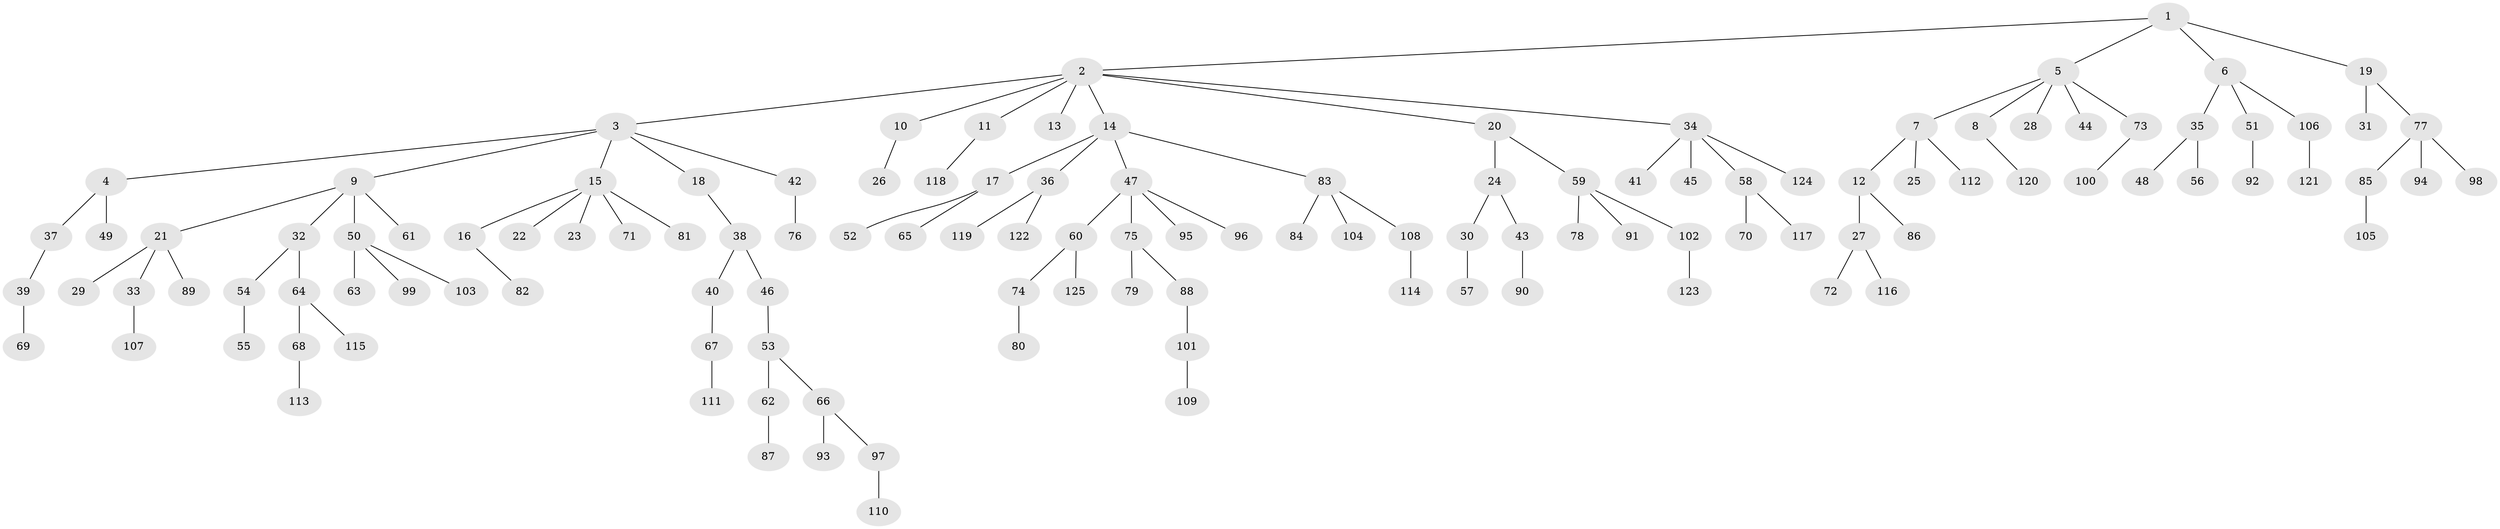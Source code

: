 // coarse degree distribution, {4: 0.06818181818181818, 7: 0.011363636363636364, 6: 0.022727272727272728, 5: 0.03409090909090909, 2: 0.20454545454545456, 3: 0.125, 1: 0.5340909090909091}
// Generated by graph-tools (version 1.1) at 2025/37/03/04/25 23:37:26]
// undirected, 125 vertices, 124 edges
graph export_dot {
  node [color=gray90,style=filled];
  1;
  2;
  3;
  4;
  5;
  6;
  7;
  8;
  9;
  10;
  11;
  12;
  13;
  14;
  15;
  16;
  17;
  18;
  19;
  20;
  21;
  22;
  23;
  24;
  25;
  26;
  27;
  28;
  29;
  30;
  31;
  32;
  33;
  34;
  35;
  36;
  37;
  38;
  39;
  40;
  41;
  42;
  43;
  44;
  45;
  46;
  47;
  48;
  49;
  50;
  51;
  52;
  53;
  54;
  55;
  56;
  57;
  58;
  59;
  60;
  61;
  62;
  63;
  64;
  65;
  66;
  67;
  68;
  69;
  70;
  71;
  72;
  73;
  74;
  75;
  76;
  77;
  78;
  79;
  80;
  81;
  82;
  83;
  84;
  85;
  86;
  87;
  88;
  89;
  90;
  91;
  92;
  93;
  94;
  95;
  96;
  97;
  98;
  99;
  100;
  101;
  102;
  103;
  104;
  105;
  106;
  107;
  108;
  109;
  110;
  111;
  112;
  113;
  114;
  115;
  116;
  117;
  118;
  119;
  120;
  121;
  122;
  123;
  124;
  125;
  1 -- 2;
  1 -- 5;
  1 -- 6;
  1 -- 19;
  2 -- 3;
  2 -- 10;
  2 -- 11;
  2 -- 13;
  2 -- 14;
  2 -- 20;
  2 -- 34;
  3 -- 4;
  3 -- 9;
  3 -- 15;
  3 -- 18;
  3 -- 42;
  4 -- 37;
  4 -- 49;
  5 -- 7;
  5 -- 8;
  5 -- 28;
  5 -- 44;
  5 -- 73;
  6 -- 35;
  6 -- 51;
  6 -- 106;
  7 -- 12;
  7 -- 25;
  7 -- 112;
  8 -- 120;
  9 -- 21;
  9 -- 32;
  9 -- 50;
  9 -- 61;
  10 -- 26;
  11 -- 118;
  12 -- 27;
  12 -- 86;
  14 -- 17;
  14 -- 36;
  14 -- 47;
  14 -- 83;
  15 -- 16;
  15 -- 22;
  15 -- 23;
  15 -- 71;
  15 -- 81;
  16 -- 82;
  17 -- 52;
  17 -- 65;
  18 -- 38;
  19 -- 31;
  19 -- 77;
  20 -- 24;
  20 -- 59;
  21 -- 29;
  21 -- 33;
  21 -- 89;
  24 -- 30;
  24 -- 43;
  27 -- 72;
  27 -- 116;
  30 -- 57;
  32 -- 54;
  32 -- 64;
  33 -- 107;
  34 -- 41;
  34 -- 45;
  34 -- 58;
  34 -- 124;
  35 -- 48;
  35 -- 56;
  36 -- 119;
  36 -- 122;
  37 -- 39;
  38 -- 40;
  38 -- 46;
  39 -- 69;
  40 -- 67;
  42 -- 76;
  43 -- 90;
  46 -- 53;
  47 -- 60;
  47 -- 75;
  47 -- 95;
  47 -- 96;
  50 -- 63;
  50 -- 99;
  50 -- 103;
  51 -- 92;
  53 -- 62;
  53 -- 66;
  54 -- 55;
  58 -- 70;
  58 -- 117;
  59 -- 78;
  59 -- 91;
  59 -- 102;
  60 -- 74;
  60 -- 125;
  62 -- 87;
  64 -- 68;
  64 -- 115;
  66 -- 93;
  66 -- 97;
  67 -- 111;
  68 -- 113;
  73 -- 100;
  74 -- 80;
  75 -- 79;
  75 -- 88;
  77 -- 85;
  77 -- 94;
  77 -- 98;
  83 -- 84;
  83 -- 104;
  83 -- 108;
  85 -- 105;
  88 -- 101;
  97 -- 110;
  101 -- 109;
  102 -- 123;
  106 -- 121;
  108 -- 114;
}
